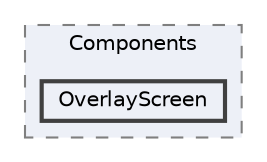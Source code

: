 digraph "Bloberts/Scripts/UI/Components/OverlayScreen"
{
 // LATEX_PDF_SIZE
  bgcolor="transparent";
  edge [fontname=Helvetica,fontsize=10,labelfontname=Helvetica,labelfontsize=10];
  node [fontname=Helvetica,fontsize=10,shape=box,height=0.2,width=0.4];
  compound=true
  subgraph clusterdir_87cc03029c4ec6f21ab385a6bf609d9d {
    graph [ bgcolor="#edf0f7", pencolor="grey50", label="Components", fontname=Helvetica,fontsize=10 style="filled,dashed", URL="dir_87cc03029c4ec6f21ab385a6bf609d9d.html",tooltip=""]
  dir_19a9e0daeba24c6b48560e762d14b574 [label="OverlayScreen", fillcolor="#edf0f7", color="grey25", style="filled,bold", URL="dir_19a9e0daeba24c6b48560e762d14b574.html",tooltip=""];
  }
}
